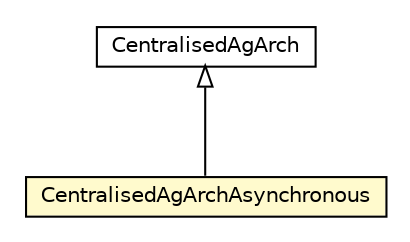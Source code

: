#!/usr/local/bin/dot
#
# Class diagram 
# Generated by UMLGraph version R5_6 (http://www.umlgraph.org/)
#

digraph G {
	edge [fontname="Helvetica",fontsize=10,labelfontname="Helvetica",labelfontsize=10];
	node [fontname="Helvetica",fontsize=10,shape=plaintext];
	nodesep=0.25;
	ranksep=0.5;
	// jason.infra.centralised.CentralisedAgArchAsynchronous
	c16570 [label=<<table title="jason.infra.centralised.CentralisedAgArchAsynchronous" border="0" cellborder="1" cellspacing="0" cellpadding="2" port="p" bgcolor="lemonChiffon" href="./CentralisedAgArchAsynchronous.html">
		<tr><td><table border="0" cellspacing="0" cellpadding="1">
<tr><td align="center" balign="center"> CentralisedAgArchAsynchronous </td></tr>
		</table></td></tr>
		</table>>, URL="./CentralisedAgArchAsynchronous.html", fontname="Helvetica", fontcolor="black", fontsize=10.0];
	// jason.infra.centralised.CentralisedAgArch
	c16571 [label=<<table title="jason.infra.centralised.CentralisedAgArch" border="0" cellborder="1" cellspacing="0" cellpadding="2" port="p" href="./CentralisedAgArch.html">
		<tr><td><table border="0" cellspacing="0" cellpadding="1">
<tr><td align="center" balign="center"> CentralisedAgArch </td></tr>
		</table></td></tr>
		</table>>, URL="./CentralisedAgArch.html", fontname="Helvetica", fontcolor="black", fontsize=10.0];
	//jason.infra.centralised.CentralisedAgArchAsynchronous extends jason.infra.centralised.CentralisedAgArch
	c16571:p -> c16570:p [dir=back,arrowtail=empty];
}

